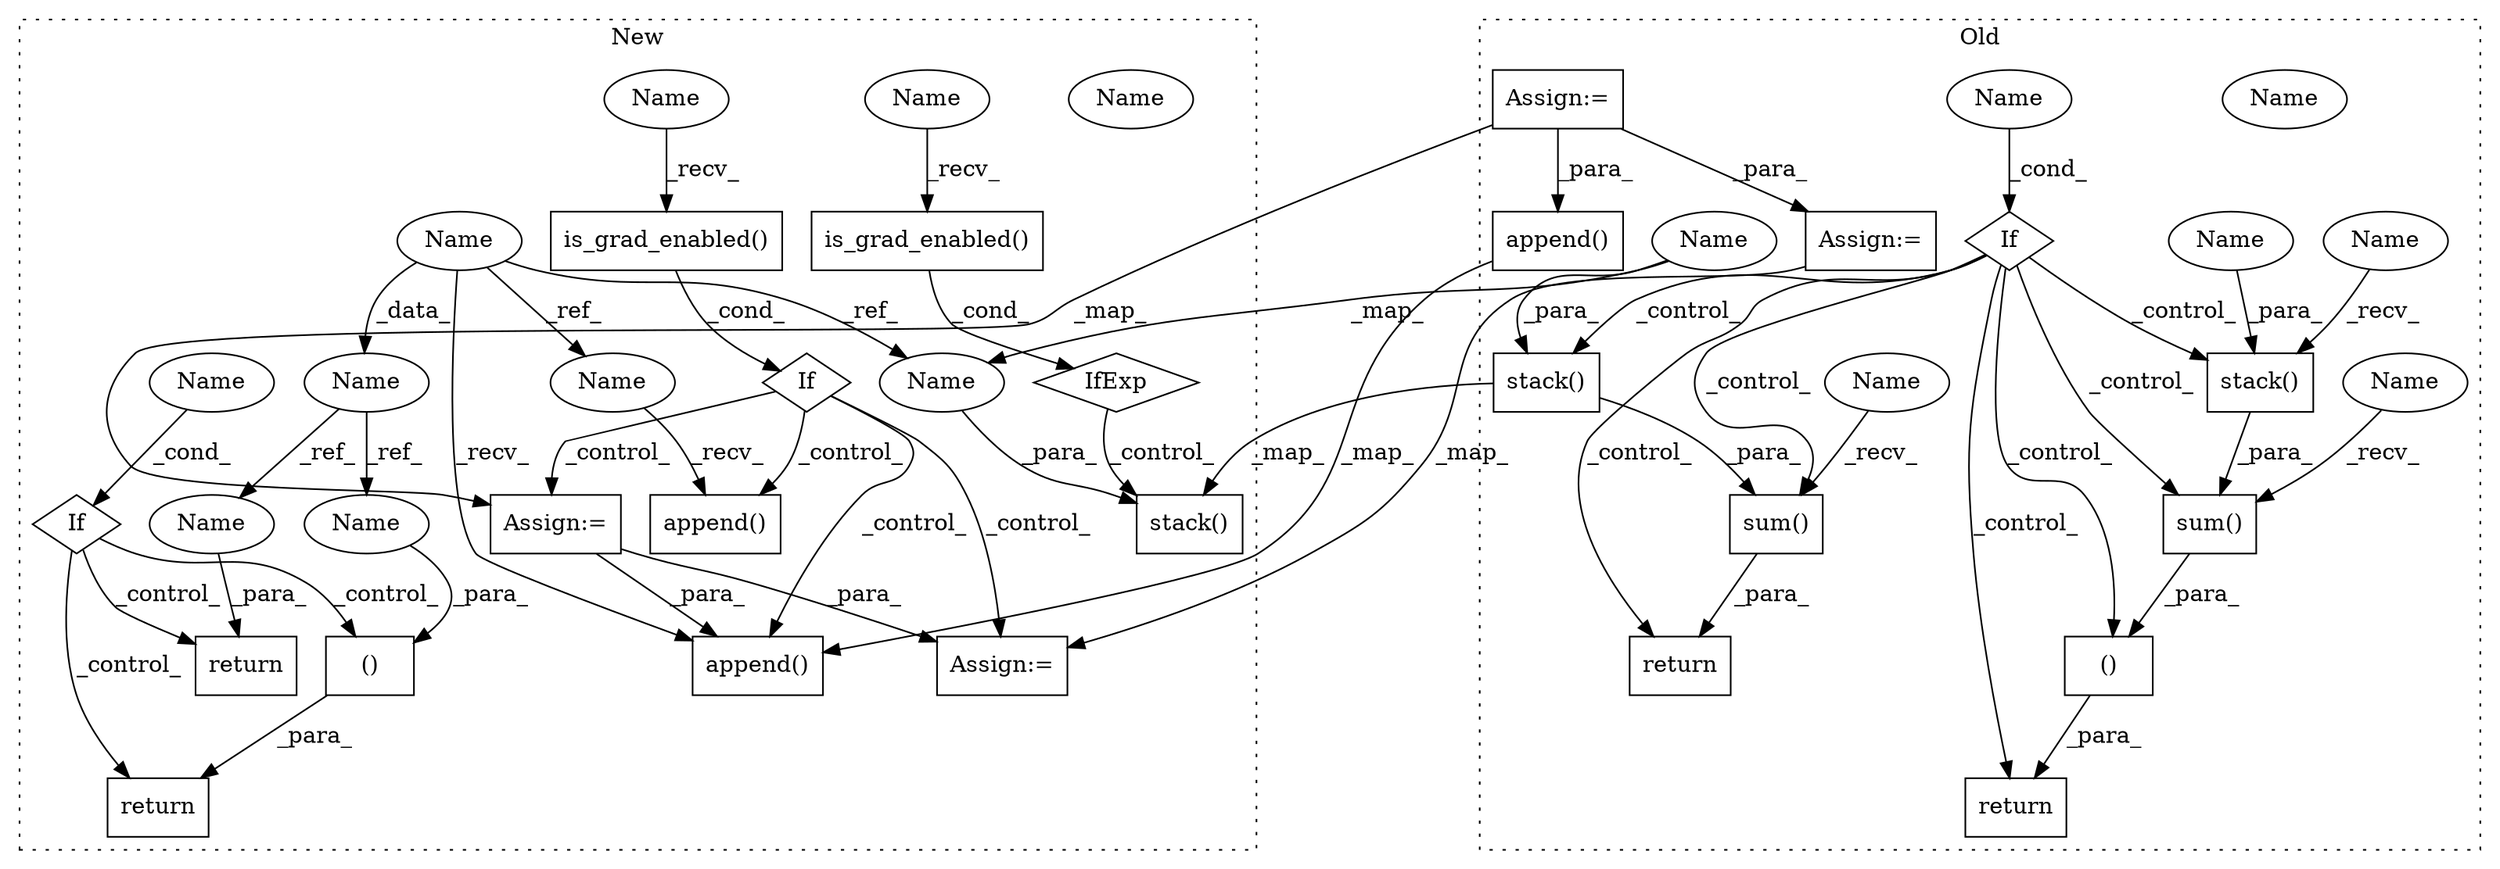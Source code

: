 digraph G {
subgraph cluster0 {
1 [label="sum()" a="75" s="4386,4411" l="10,1" shape="box"];
3 [label="return" a="93" s="4379" l="7" shape="box"];
5 [label="()" a="54" s="4412" l="14" shape="box"];
6 [label="sum()" a="75" s="4460,4485" l="10,1" shape="box"];
8 [label="If" a="96" s="4355,4365" l="3,14" shape="diamond"];
10 [label="Name" a="87" s="4358" l="7" shape="ellipse"];
13 [label="stack()" a="75" s="4396,4410" l="12,1" shape="box"];
15 [label="stack()" a="75" s="4470,4484" l="12,1" shape="box"];
22 [label="return" a="93" s="4453" l="7" shape="box"];
23 [label="append()" a="75" s="4240,4251" l="10,1" shape="box"];
25 [label="Assign:=" a="68" s="3998" l="3" shape="box"];
28 [label="Assign:=" a="68" s="4211" l="4" shape="box"];
36 [label="Name" a="87" s="4460" l="5" shape="ellipse"];
37 [label="Name" a="87" s="4396" l="5" shape="ellipse"];
38 [label="Name" a="87" s="4386" l="5" shape="ellipse"];
39 [label="Name" a="87" s="4358" l="7" shape="ellipse"];
40 [label="Name" a="87" s="4408" l="2" shape="ellipse"];
41 [label="Name" a="87" s="4482" l="2" shape="ellipse"];
label = "Old";
style="dotted";
}
subgraph cluster1 {
2 [label="()" a="54" s="4564" l="14" shape="box"];
4 [label="return" a="93" s="4555" l="7" shape="box"];
7 [label="If" a="96" s="4531,4541" l="3,14" shape="diamond"];
9 [label="Name" a="87" s="4534" l="7" shape="ellipse"];
11 [label="Name" a="87" s="4467" l="2" shape="ellipse"];
12 [label="return" a="93" s="4605" l="7" shape="box"];
14 [label="Name" a="87" s="3277" l="2" shape="ellipse"];
16 [label="stack()" a="75" s="4472,4486" l="12,1" shape="box"];
17 [label="is_grad_enabled()" a="75" s="4000" l="23" shape="box"];
18 [label="If" a="96" s="3997,4023" l="3,18" shape="diamond"];
19 [label="is_grad_enabled()" a="75" s="4491" l="23" shape="box"];
20 [label="IfExp" a="51" s="4487,4514" l="4,6" shape="diamond"];
21 [label="append()" a="75" s="4351,4362" l="10,1" shape="box"];
24 [label="append()" a="75" s="4304,4315" l="10,1" shape="box"];
26 [label="Assign:=" a="68" s="4042" l="3" shape="box"];
27 [label="Assign:=" a="68" s="4271" l="4" shape="box"];
29 [label="Name" a="87" s="4534" l="7" shape="ellipse"];
30 [label="Name" a="87" s="4612" l="2" shape="ellipse"];
31 [label="Name" a="87" s="4562" l="2" shape="ellipse"];
32 [label="Name" a="87" s="4000" l="5" shape="ellipse"];
33 [label="Name" a="87" s="4491" l="5" shape="ellipse"];
34 [label="Name" a="87" s="4351" l="2" shape="ellipse"];
35 [label="Name" a="87" s="4484" l="2" shape="ellipse"];
label = "New";
style="dotted";
}
1 -> 5 [label="_para_"];
2 -> 4 [label="_para_"];
5 -> 3 [label="_para_"];
6 -> 22 [label="_para_"];
7 -> 2 [label="_control_"];
7 -> 12 [label="_control_"];
7 -> 4 [label="_control_"];
8 -> 3 [label="_control_"];
8 -> 6 [label="_control_"];
8 -> 13 [label="_control_"];
8 -> 1 [label="_control_"];
8 -> 15 [label="_control_"];
8 -> 22 [label="_control_"];
8 -> 5 [label="_control_"];
11 -> 31 [label="_ref_"];
11 -> 30 [label="_ref_"];
13 -> 1 [label="_para_"];
14 -> 34 [label="_ref_"];
14 -> 11 [label="_data_"];
14 -> 24 [label="_recv_"];
14 -> 35 [label="_ref_"];
15 -> 16 [label="_map_"];
15 -> 6 [label="_para_"];
17 -> 18 [label="_cond_"];
18 -> 21 [label="_control_"];
18 -> 24 [label="_control_"];
18 -> 26 [label="_control_"];
18 -> 27 [label="_control_"];
19 -> 20 [label="_cond_"];
20 -> 16 [label="_control_"];
23 -> 24 [label="_map_"];
25 -> 26 [label="_map_"];
25 -> 28 [label="_para_"];
25 -> 23 [label="_para_"];
26 -> 27 [label="_para_"];
26 -> 24 [label="_para_"];
28 -> 27 [label="_map_"];
29 -> 7 [label="_cond_"];
30 -> 12 [label="_para_"];
31 -> 2 [label="_para_"];
32 -> 17 [label="_recv_"];
33 -> 19 [label="_recv_"];
34 -> 21 [label="_recv_"];
35 -> 16 [label="_para_"];
36 -> 6 [label="_recv_"];
37 -> 13 [label="_recv_"];
38 -> 1 [label="_recv_"];
39 -> 8 [label="_cond_"];
40 -> 13 [label="_para_"];
41 -> 35 [label="_map_"];
41 -> 15 [label="_para_"];
}